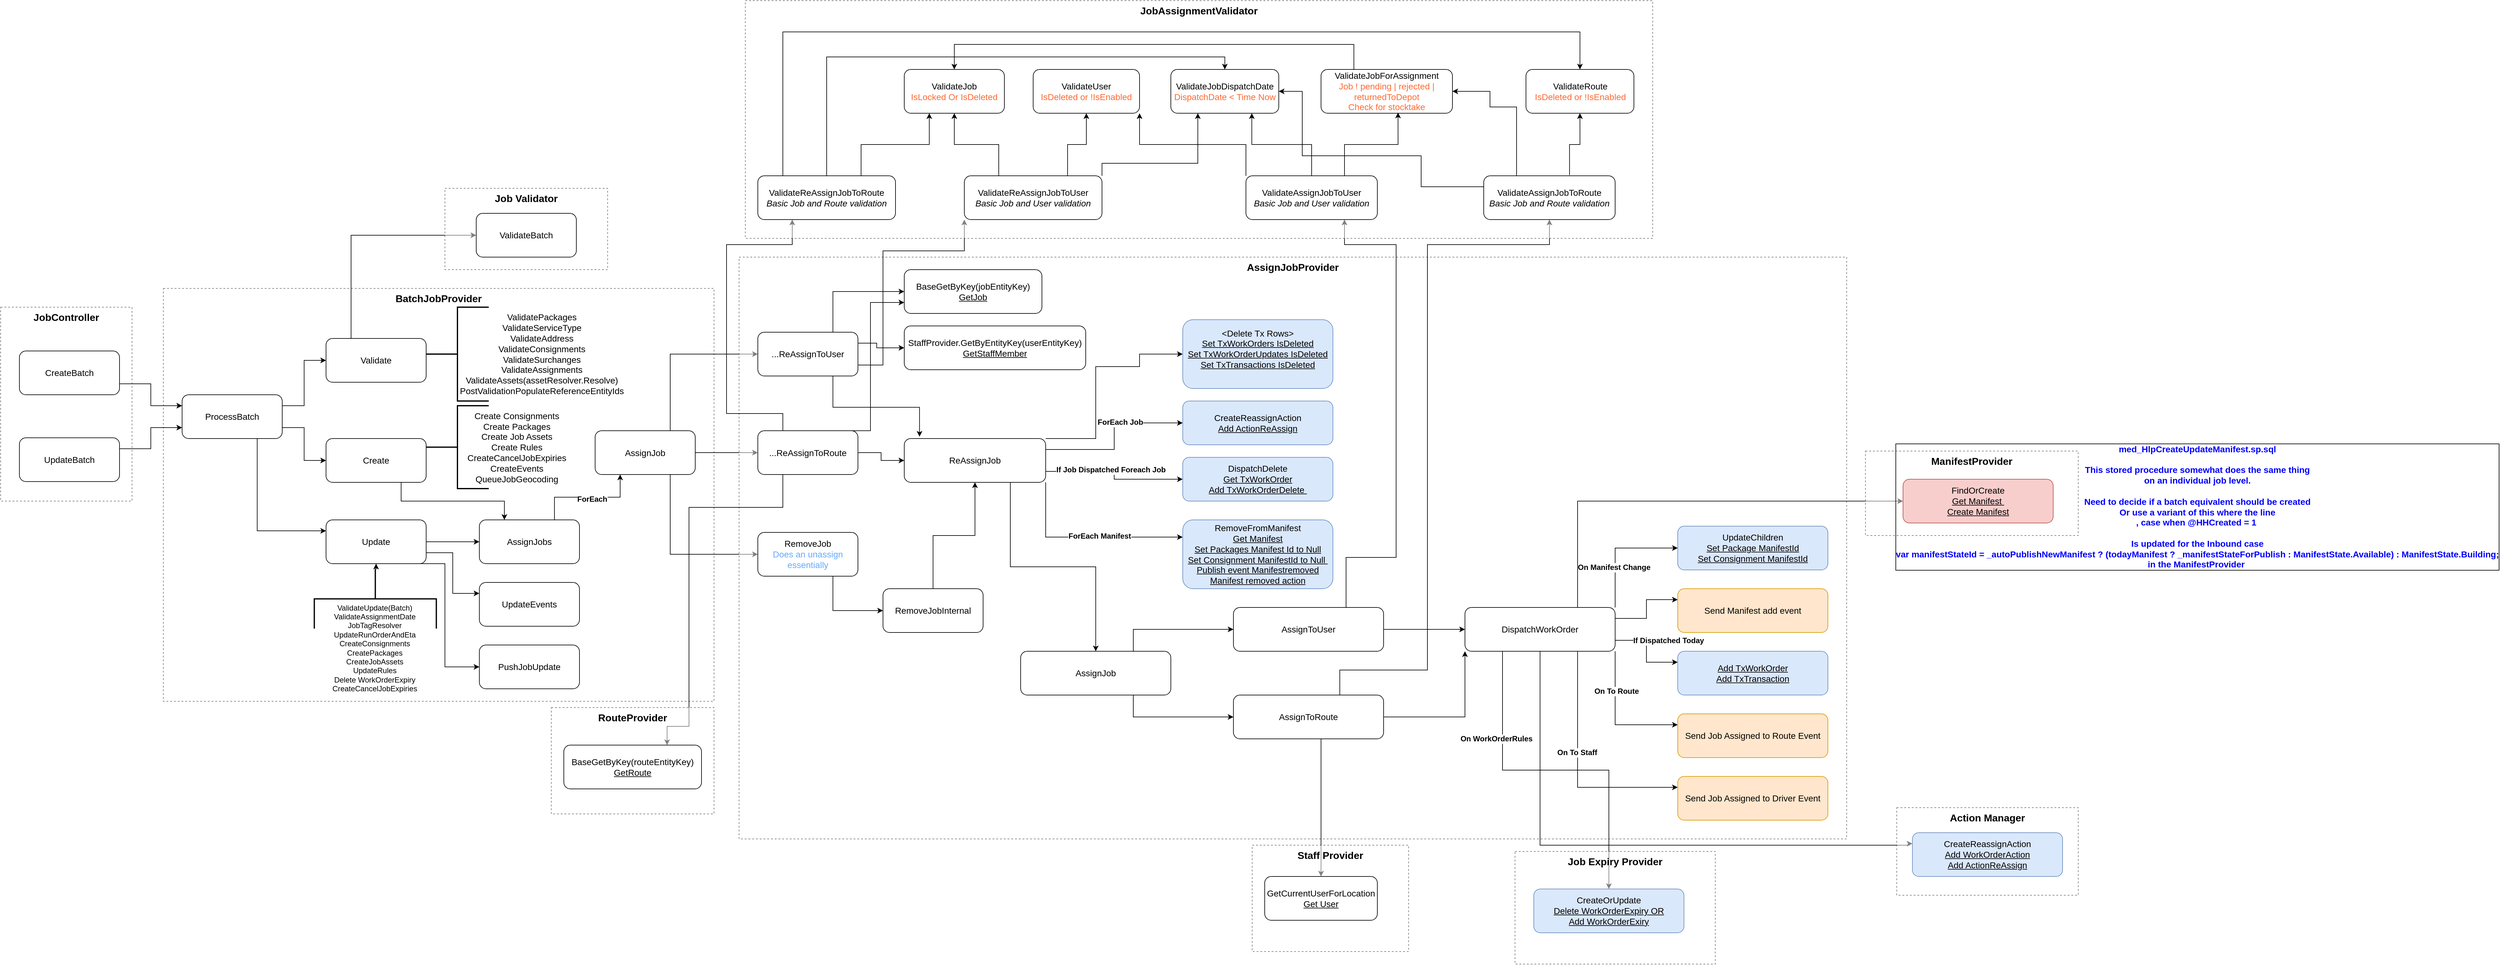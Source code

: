 <mxfile version="24.4.9" type="github">
  <diagram name="Page-1" id="SyXa-uzE85n85rMRMzLK">
    <mxGraphModel dx="2449" dy="1454" grid="1" gridSize="10" guides="1" tooltips="1" connect="1" arrows="1" fold="1" page="0" pageScale="1" pageWidth="827" pageHeight="1169" math="0" shadow="0">
      <root>
        <mxCell id="0" />
        <mxCell id="1" parent="0" />
        <mxCell id="1Izx30Ujem4wy27GTAxK-1" value="&lt;b&gt;&lt;font style=&quot;font-size: 16px;&quot;&gt;BatchJobProvider&lt;/font&gt;&lt;/b&gt;" style="rounded=0;whiteSpace=wrap;html=1;dashed=1;labelPadding=50;imageVerticalAlign=middle;verticalAlign=top;fillColor=default;gradientColor=none;opacity=50;" parent="1" vertex="1">
          <mxGeometry x="250" y="160" width="880" height="660" as="geometry" />
        </mxCell>
        <mxCell id="1Izx30Ujem4wy27GTAxK-11" style="edgeStyle=orthogonalEdgeStyle;rounded=0;orthogonalLoop=1;jettySize=auto;html=1;exitX=1;exitY=0.25;exitDx=0;exitDy=0;entryX=0;entryY=0.5;entryDx=0;entryDy=0;" parent="1" source="1Izx30Ujem4wy27GTAxK-3" target="1Izx30Ujem4wy27GTAxK-10" edge="1">
          <mxGeometry relative="1" as="geometry" />
        </mxCell>
        <mxCell id="1Izx30Ujem4wy27GTAxK-14" style="edgeStyle=orthogonalEdgeStyle;rounded=0;orthogonalLoop=1;jettySize=auto;html=1;exitX=1;exitY=0.75;exitDx=0;exitDy=0;entryX=0;entryY=0.5;entryDx=0;entryDy=0;" parent="1" source="1Izx30Ujem4wy27GTAxK-3" target="1Izx30Ujem4wy27GTAxK-12" edge="1">
          <mxGeometry relative="1" as="geometry" />
        </mxCell>
        <mxCell id="1Izx30Ujem4wy27GTAxK-15" style="edgeStyle=orthogonalEdgeStyle;rounded=0;orthogonalLoop=1;jettySize=auto;html=1;exitX=0.75;exitY=1;exitDx=0;exitDy=0;entryX=0;entryY=0.25;entryDx=0;entryDy=0;" parent="1" source="1Izx30Ujem4wy27GTAxK-3" target="1Izx30Ujem4wy27GTAxK-13" edge="1">
          <mxGeometry relative="1" as="geometry" />
        </mxCell>
        <mxCell id="1Izx30Ujem4wy27GTAxK-3" value="&lt;font style=&quot;font-size: 14px;&quot;&gt;ProcessBatch&lt;/font&gt;" style="rounded=1;whiteSpace=wrap;html=1;" parent="1" vertex="1">
          <mxGeometry x="280" y="330" width="160" height="70" as="geometry" />
        </mxCell>
        <mxCell id="1Izx30Ujem4wy27GTAxK-4" value="&lt;b&gt;&lt;font style=&quot;font-size: 16px;&quot;&gt;JobController&lt;/font&gt;&lt;/b&gt;" style="rounded=0;whiteSpace=wrap;html=1;dashed=1;verticalAlign=top;opacity=50;" parent="1" vertex="1">
          <mxGeometry x="-10" y="190" width="210" height="310" as="geometry" />
        </mxCell>
        <mxCell id="1Izx30Ujem4wy27GTAxK-9" style="edgeStyle=orthogonalEdgeStyle;rounded=0;orthogonalLoop=1;jettySize=auto;html=1;exitX=1;exitY=0.75;exitDx=0;exitDy=0;entryX=0;entryY=0.25;entryDx=0;entryDy=0;" parent="1" source="1Izx30Ujem4wy27GTAxK-5" target="1Izx30Ujem4wy27GTAxK-3" edge="1">
          <mxGeometry relative="1" as="geometry" />
        </mxCell>
        <mxCell id="1Izx30Ujem4wy27GTAxK-5" value="&lt;font style=&quot;font-size: 14px;&quot;&gt;CreateBatch&lt;/font&gt;" style="rounded=1;whiteSpace=wrap;html=1;" parent="1" vertex="1">
          <mxGeometry x="20" y="260" width="160" height="70" as="geometry" />
        </mxCell>
        <mxCell id="1Izx30Ujem4wy27GTAxK-8" style="edgeStyle=orthogonalEdgeStyle;rounded=0;orthogonalLoop=1;jettySize=auto;html=1;exitX=1;exitY=0.25;exitDx=0;exitDy=0;entryX=0;entryY=0.75;entryDx=0;entryDy=0;" parent="1" source="1Izx30Ujem4wy27GTAxK-6" target="1Izx30Ujem4wy27GTAxK-3" edge="1">
          <mxGeometry relative="1" as="geometry" />
        </mxCell>
        <mxCell id="1Izx30Ujem4wy27GTAxK-6" value="&lt;font style=&quot;font-size: 14px;&quot;&gt;UpdateBatch&lt;/font&gt;" style="rounded=1;whiteSpace=wrap;html=1;" parent="1" vertex="1">
          <mxGeometry x="20" y="398.75" width="160" height="70" as="geometry" />
        </mxCell>
        <mxCell id="257s2s46ZG8xQdeJs0_g-34" style="edgeStyle=orthogonalEdgeStyle;rounded=0;orthogonalLoop=1;jettySize=auto;html=1;exitX=0.25;exitY=0;exitDx=0;exitDy=0;entryX=0;entryY=0.5;entryDx=0;entryDy=0;" parent="1" source="1Izx30Ujem4wy27GTAxK-10" target="257s2s46ZG8xQdeJs0_g-33" edge="1">
          <mxGeometry relative="1" as="geometry" />
        </mxCell>
        <mxCell id="1Izx30Ujem4wy27GTAxK-10" value="&lt;font style=&quot;font-size: 14px;&quot;&gt;Validate&lt;/font&gt;" style="rounded=1;whiteSpace=wrap;html=1;" parent="1" vertex="1">
          <mxGeometry x="510" y="240" width="160" height="70" as="geometry" />
        </mxCell>
        <mxCell id="1Izx30Ujem4wy27GTAxK-19" style="edgeStyle=orthogonalEdgeStyle;rounded=0;orthogonalLoop=1;jettySize=auto;html=1;exitX=0.75;exitY=1;exitDx=0;exitDy=0;entryX=0.25;entryY=0;entryDx=0;entryDy=0;" parent="1" source="1Izx30Ujem4wy27GTAxK-12" target="1Izx30Ujem4wy27GTAxK-18" edge="1">
          <mxGeometry relative="1" as="geometry" />
        </mxCell>
        <mxCell id="1Izx30Ujem4wy27GTAxK-12" value="&lt;font style=&quot;font-size: 14px;&quot;&gt;Create&lt;/font&gt;" style="rounded=1;whiteSpace=wrap;html=1;" parent="1" vertex="1">
          <mxGeometry x="510" y="400" width="160" height="70" as="geometry" />
        </mxCell>
        <mxCell id="257s2s46ZG8xQdeJs0_g-39" style="edgeStyle=orthogonalEdgeStyle;rounded=0;orthogonalLoop=1;jettySize=auto;html=1;exitX=1;exitY=0.5;exitDx=0;exitDy=0;entryX=0;entryY=0.5;entryDx=0;entryDy=0;" parent="1" source="1Izx30Ujem4wy27GTAxK-13" target="1Izx30Ujem4wy27GTAxK-18" edge="1">
          <mxGeometry relative="1" as="geometry" />
        </mxCell>
        <mxCell id="257s2s46ZG8xQdeJs0_g-42" style="edgeStyle=orthogonalEdgeStyle;rounded=0;orthogonalLoop=1;jettySize=auto;html=1;exitX=1;exitY=0.75;exitDx=0;exitDy=0;entryX=0;entryY=0.25;entryDx=0;entryDy=0;" parent="1" source="1Izx30Ujem4wy27GTAxK-13" target="257s2s46ZG8xQdeJs0_g-40" edge="1">
          <mxGeometry relative="1" as="geometry" />
        </mxCell>
        <mxCell id="257s2s46ZG8xQdeJs0_g-43" style="edgeStyle=orthogonalEdgeStyle;rounded=0;orthogonalLoop=1;jettySize=auto;html=1;exitX=0.75;exitY=1;exitDx=0;exitDy=0;entryX=0;entryY=0.5;entryDx=0;entryDy=0;" parent="1" source="1Izx30Ujem4wy27GTAxK-13" target="257s2s46ZG8xQdeJs0_g-41" edge="1">
          <mxGeometry relative="1" as="geometry">
            <Array as="points">
              <mxPoint x="700" y="600" />
              <mxPoint x="700" y="765" />
            </Array>
          </mxGeometry>
        </mxCell>
        <mxCell id="1Izx30Ujem4wy27GTAxK-13" value="&lt;font style=&quot;font-size: 14px;&quot;&gt;Update&lt;/font&gt;" style="rounded=1;whiteSpace=wrap;html=1;" parent="1" vertex="1">
          <mxGeometry x="510" y="530" width="160" height="70" as="geometry" />
        </mxCell>
        <mxCell id="1Izx30Ujem4wy27GTAxK-16" value="" style="strokeWidth=2;html=1;shape=mxgraph.flowchart.annotation_2;align=left;labelPosition=right;pointerEvents=1;" parent="1" vertex="1">
          <mxGeometry x="670" y="347.5" width="100" height="132.5" as="geometry" />
        </mxCell>
        <mxCell id="1Izx30Ujem4wy27GTAxK-17" value="&lt;font style=&quot;font-size: 14px;&quot;&gt;Create Consignments&lt;/font&gt;&lt;div style=&quot;font-size: 14px;&quot;&gt;&lt;font style=&quot;font-size: 14px;&quot;&gt;Create Packages&lt;/font&gt;&lt;/div&gt;&lt;div style=&quot;font-size: 14px;&quot;&gt;&lt;font style=&quot;font-size: 14px;&quot;&gt;Create Job Assets&lt;/font&gt;&lt;/div&gt;&lt;div style=&quot;font-size: 14px;&quot;&gt;&lt;font style=&quot;font-size: 14px;&quot;&gt;Create Rules&lt;/font&gt;&lt;/div&gt;&lt;div style=&quot;font-size: 14px;&quot;&gt;&lt;font style=&quot;font-size: 14px;&quot;&gt;CreateCancelJobExpiries&lt;/font&gt;&lt;/div&gt;&lt;div style=&quot;font-size: 14px;&quot;&gt;&lt;font style=&quot;font-size: 14px;&quot;&gt;CreateEvents&lt;/font&gt;&lt;/div&gt;&lt;div style=&quot;font-size: 14px;&quot;&gt;&lt;font style=&quot;font-size: 14px;&quot;&gt;QueueJobGeocoding&lt;/font&gt;&lt;/div&gt;" style="text;html=1;align=center;verticalAlign=middle;whiteSpace=wrap;rounded=0;" parent="1" vertex="1">
          <mxGeometry x="730" y="358.75" width="170" height="110" as="geometry" />
        </mxCell>
        <mxCell id="1Izx30Ujem4wy27GTAxK-21" style="edgeStyle=orthogonalEdgeStyle;rounded=0;orthogonalLoop=1;jettySize=auto;html=1;exitX=0.75;exitY=0;exitDx=0;exitDy=0;entryX=0.25;entryY=1;entryDx=0;entryDy=0;" parent="1" source="1Izx30Ujem4wy27GTAxK-18" target="1Izx30Ujem4wy27GTAxK-20" edge="1">
          <mxGeometry relative="1" as="geometry" />
        </mxCell>
        <mxCell id="1Izx30Ujem4wy27GTAxK-22" value="&lt;b&gt;&lt;font style=&quot;font-size: 12px;&quot;&gt;ForEach&lt;/font&gt;&lt;/b&gt;" style="edgeLabel;html=1;align=center;verticalAlign=middle;resizable=0;points=[];" parent="1Izx30Ujem4wy27GTAxK-21" vertex="1" connectable="0">
          <mxGeometry x="0.08" y="-3" relative="1" as="geometry">
            <mxPoint as="offset" />
          </mxGeometry>
        </mxCell>
        <mxCell id="1Izx30Ujem4wy27GTAxK-18" value="&lt;font style=&quot;font-size: 14px;&quot;&gt;AssignJobs&lt;/font&gt;" style="rounded=1;whiteSpace=wrap;html=1;" parent="1" vertex="1">
          <mxGeometry x="755" y="530" width="160" height="70" as="geometry" />
        </mxCell>
        <mxCell id="1Izx30Ujem4wy27GTAxK-28" style="edgeStyle=orthogonalEdgeStyle;rounded=0;orthogonalLoop=1;jettySize=auto;html=1;exitX=1;exitY=0.5;exitDx=0;exitDy=0;entryX=0;entryY=0.5;entryDx=0;entryDy=0;" parent="1" source="1Izx30Ujem4wy27GTAxK-20" target="1Izx30Ujem4wy27GTAxK-25" edge="1">
          <mxGeometry relative="1" as="geometry" />
        </mxCell>
        <mxCell id="1Izx30Ujem4wy27GTAxK-27" style="edgeStyle=orthogonalEdgeStyle;rounded=0;orthogonalLoop=1;jettySize=auto;html=1;exitX=0.75;exitY=0;exitDx=0;exitDy=0;entryX=0;entryY=0.5;entryDx=0;entryDy=0;" parent="1" source="1Izx30Ujem4wy27GTAxK-20" target="1Izx30Ujem4wy27GTAxK-26" edge="1">
          <mxGeometry relative="1" as="geometry" />
        </mxCell>
        <mxCell id="1Izx30Ujem4wy27GTAxK-29" style="edgeStyle=orthogonalEdgeStyle;rounded=0;orthogonalLoop=1;jettySize=auto;html=1;exitX=0.75;exitY=1;exitDx=0;exitDy=0;entryX=0;entryY=0.5;entryDx=0;entryDy=0;" parent="1" source="1Izx30Ujem4wy27GTAxK-20" target="1Izx30Ujem4wy27GTAxK-24" edge="1">
          <mxGeometry relative="1" as="geometry" />
        </mxCell>
        <mxCell id="1Izx30Ujem4wy27GTAxK-20" value="&lt;font style=&quot;font-size: 14px;&quot;&gt;AssignJob&lt;/font&gt;" style="rounded=1;whiteSpace=wrap;html=1;" parent="1" vertex="1">
          <mxGeometry x="940" y="387.5" width="160" height="70" as="geometry" />
        </mxCell>
        <mxCell id="1Izx30Ujem4wy27GTAxK-23" value="&lt;b&gt;&lt;font style=&quot;font-size: 16px;&quot;&gt;AssignJobProvider&lt;/font&gt;&lt;/b&gt;" style="rounded=0;whiteSpace=wrap;html=1;dashed=1;labelPadding=50;imageVerticalAlign=middle;verticalAlign=top;fillColor=default;opacity=50;" parent="1" vertex="1">
          <mxGeometry x="1170" y="110" width="1770" height="930" as="geometry" />
        </mxCell>
        <mxCell id="257s2s46ZG8xQdeJs0_g-28" style="edgeStyle=orthogonalEdgeStyle;rounded=0;orthogonalLoop=1;jettySize=auto;html=1;exitX=0.75;exitY=1;exitDx=0;exitDy=0;entryX=0;entryY=0.5;entryDx=0;entryDy=0;" parent="1" source="1Izx30Ujem4wy27GTAxK-24" target="257s2s46ZG8xQdeJs0_g-27" edge="1">
          <mxGeometry relative="1" as="geometry" />
        </mxCell>
        <mxCell id="1Izx30Ujem4wy27GTAxK-24" value="&lt;font style=&quot;font-size: 14px;&quot;&gt;RemoveJob&lt;/font&gt;&lt;div&gt;&lt;font color=&quot;#66a8ff&quot; style=&quot;font-size: 14px;&quot;&gt;Does an unassign essentially&lt;/font&gt;&lt;/div&gt;" style="rounded=1;whiteSpace=wrap;html=1;" parent="1" vertex="1">
          <mxGeometry x="1200" y="550" width="160" height="70" as="geometry" />
        </mxCell>
        <mxCell id="257s2s46ZG8xQdeJs0_g-16" style="edgeStyle=orthogonalEdgeStyle;rounded=0;orthogonalLoop=1;jettySize=auto;html=1;exitX=0.75;exitY=0;exitDx=0;exitDy=0;entryX=0;entryY=0.75;entryDx=0;entryDy=0;" parent="1" source="1Izx30Ujem4wy27GTAxK-25" target="1Izx30Ujem4wy27GTAxK-30" edge="1">
          <mxGeometry relative="1" as="geometry">
            <Array as="points">
              <mxPoint x="1380" y="388" />
              <mxPoint x="1380" y="183" />
            </Array>
          </mxGeometry>
        </mxCell>
        <mxCell id="257s2s46ZG8xQdeJs0_g-20" style="edgeStyle=orthogonalEdgeStyle;rounded=0;orthogonalLoop=1;jettySize=auto;html=1;exitX=0.25;exitY=1;exitDx=0;exitDy=0;entryX=0.75;entryY=0;entryDx=0;entryDy=0;" parent="1" source="1Izx30Ujem4wy27GTAxK-25" target="257s2s46ZG8xQdeJs0_g-19" edge="1">
          <mxGeometry relative="1" as="geometry">
            <Array as="points">
              <mxPoint x="1240" y="510" />
              <mxPoint x="1090" y="510" />
              <mxPoint x="1090" y="860" />
              <mxPoint x="1055" y="860" />
            </Array>
          </mxGeometry>
        </mxCell>
        <mxCell id="257s2s46ZG8xQdeJs0_g-26" style="edgeStyle=orthogonalEdgeStyle;rounded=0;orthogonalLoop=1;jettySize=auto;html=1;exitX=1;exitY=0.5;exitDx=0;exitDy=0;entryX=0;entryY=0.5;entryDx=0;entryDy=0;" parent="1" source="1Izx30Ujem4wy27GTAxK-25" target="1Izx30Ujem4wy27GTAxK-36" edge="1">
          <mxGeometry relative="1" as="geometry" />
        </mxCell>
        <mxCell id="257s2s46ZG8xQdeJs0_g-45" style="edgeStyle=orthogonalEdgeStyle;rounded=0;orthogonalLoop=1;jettySize=auto;html=1;exitX=0.25;exitY=0;exitDx=0;exitDy=0;entryX=0.25;entryY=1;entryDx=0;entryDy=0;" parent="1" source="1Izx30Ujem4wy27GTAxK-25" target="257s2s46ZG8xQdeJs0_g-21" edge="1">
          <mxGeometry relative="1" as="geometry">
            <Array as="points">
              <mxPoint x="1240" y="360" />
              <mxPoint x="1150" y="360" />
              <mxPoint x="1150" y="90" />
              <mxPoint x="1255" y="90" />
            </Array>
          </mxGeometry>
        </mxCell>
        <mxCell id="1Izx30Ujem4wy27GTAxK-25" value="&lt;font style=&quot;font-size: 14px;&quot;&gt;...ReAssignToRoute&lt;/font&gt;" style="rounded=1;whiteSpace=wrap;html=1;" parent="1" vertex="1">
          <mxGeometry x="1200" y="387.5" width="160" height="70" as="geometry" />
        </mxCell>
        <mxCell id="1Izx30Ujem4wy27GTAxK-37" style="edgeStyle=orthogonalEdgeStyle;rounded=0;orthogonalLoop=1;jettySize=auto;html=1;exitX=0.75;exitY=0;exitDx=0;exitDy=0;entryX=0;entryY=0.5;entryDx=0;entryDy=0;" parent="1" source="1Izx30Ujem4wy27GTAxK-26" target="1Izx30Ujem4wy27GTAxK-30" edge="1">
          <mxGeometry relative="1" as="geometry" />
        </mxCell>
        <mxCell id="1Izx30Ujem4wy27GTAxK-39" style="edgeStyle=orthogonalEdgeStyle;rounded=0;orthogonalLoop=1;jettySize=auto;html=1;exitX=1;exitY=0.75;exitDx=0;exitDy=0;entryX=0;entryY=1;entryDx=0;entryDy=0;" parent="1" source="1Izx30Ujem4wy27GTAxK-26" target="1Izx30Ujem4wy27GTAxK-62" edge="1">
          <mxGeometry relative="1" as="geometry">
            <mxPoint x="1540" y="327.5" as="targetPoint" />
            <Array as="points">
              <mxPoint x="1400" y="283" />
              <mxPoint x="1400" y="100" />
              <mxPoint x="1530" y="100" />
            </Array>
          </mxGeometry>
        </mxCell>
        <mxCell id="257s2s46ZG8xQdeJs0_g-17" style="edgeStyle=orthogonalEdgeStyle;rounded=0;orthogonalLoop=1;jettySize=auto;html=1;exitX=1;exitY=0.25;exitDx=0;exitDy=0;entryX=0;entryY=0.5;entryDx=0;entryDy=0;" parent="1" source="1Izx30Ujem4wy27GTAxK-26" target="1Izx30Ujem4wy27GTAxK-33" edge="1">
          <mxGeometry relative="1" as="geometry">
            <Array as="points">
              <mxPoint x="1390" y="248" />
              <mxPoint x="1390" y="255" />
            </Array>
          </mxGeometry>
        </mxCell>
        <mxCell id="1Izx30Ujem4wy27GTAxK-26" value="&lt;font style=&quot;font-size: 14px;&quot;&gt;...ReAssignToUser&lt;/font&gt;" style="rounded=1;whiteSpace=wrap;html=1;" parent="1" vertex="1">
          <mxGeometry x="1200" y="230" width="160" height="70" as="geometry" />
        </mxCell>
        <mxCell id="1Izx30Ujem4wy27GTAxK-30" value="&lt;span style=&quot;font-size: 14px;&quot;&gt;BaseGetByKey(jobEntityKey)&lt;/span&gt;&lt;br&gt;&lt;span style=&quot;font-size: 14px;&quot;&gt;&lt;u&gt;GetJob&lt;/u&gt;&lt;/span&gt;" style="rounded=1;whiteSpace=wrap;html=1;" parent="1" vertex="1">
          <mxGeometry x="1434" y="130" width="220" height="70" as="geometry" />
        </mxCell>
        <mxCell id="1Izx30Ujem4wy27GTAxK-33" value="&lt;div&gt;&lt;span style=&quot;font-size: 14px;&quot;&gt;StaffProvider.GetByEntityKey(userEntityKey)&lt;/span&gt;&lt;br&gt;&lt;/div&gt;&lt;span style=&quot;font-size: 14px;&quot;&gt;&lt;u&gt;GetStaffMember&lt;/u&gt;&lt;/span&gt;" style="rounded=1;whiteSpace=wrap;html=1;" parent="1" vertex="1">
          <mxGeometry x="1434" y="220" width="290" height="70" as="geometry" />
        </mxCell>
        <mxCell id="1Izx30Ujem4wy27GTAxK-44" style="edgeStyle=orthogonalEdgeStyle;rounded=0;orthogonalLoop=1;jettySize=auto;html=1;exitX=1;exitY=0;exitDx=0;exitDy=0;entryX=0;entryY=0.5;entryDx=0;entryDy=0;" parent="1" source="1Izx30Ujem4wy27GTAxK-36" target="1Izx30Ujem4wy27GTAxK-41" edge="1">
          <mxGeometry relative="1" as="geometry">
            <Array as="points">
              <mxPoint x="1740" y="400" />
              <mxPoint x="1740" y="285" />
              <mxPoint x="1810" y="285" />
              <mxPoint x="1810" y="265" />
            </Array>
          </mxGeometry>
        </mxCell>
        <mxCell id="1Izx30Ujem4wy27GTAxK-45" style="edgeStyle=orthogonalEdgeStyle;rounded=0;orthogonalLoop=1;jettySize=auto;html=1;exitX=1;exitY=0.25;exitDx=0;exitDy=0;entryX=0;entryY=0.5;entryDx=0;entryDy=0;" parent="1" source="1Izx30Ujem4wy27GTAxK-36" target="1Izx30Ujem4wy27GTAxK-42" edge="1">
          <mxGeometry relative="1" as="geometry" />
        </mxCell>
        <mxCell id="1Izx30Ujem4wy27GTAxK-53" value="&lt;b&gt;&lt;font style=&quot;font-size: 12px;&quot;&gt;ForEach Job&lt;/font&gt;&lt;/b&gt;" style="edgeLabel;html=1;align=center;verticalAlign=middle;resizable=0;points=[];" parent="1Izx30Ujem4wy27GTAxK-45" vertex="1" connectable="0">
          <mxGeometry x="0.232" y="1" relative="1" as="geometry">
            <mxPoint as="offset" />
          </mxGeometry>
        </mxCell>
        <mxCell id="1Izx30Ujem4wy27GTAxK-46" style="edgeStyle=orthogonalEdgeStyle;rounded=0;orthogonalLoop=1;jettySize=auto;html=1;exitX=1;exitY=0.75;exitDx=0;exitDy=0;entryX=0;entryY=0.5;entryDx=0;entryDy=0;" parent="1" source="1Izx30Ujem4wy27GTAxK-36" target="1Izx30Ujem4wy27GTAxK-43" edge="1">
          <mxGeometry relative="1" as="geometry" />
        </mxCell>
        <mxCell id="1Izx30Ujem4wy27GTAxK-47" value="&lt;b&gt;&lt;font style=&quot;font-size: 12px;&quot;&gt;If Job Dispatched Foreach Job&lt;/font&gt;&lt;/b&gt;" style="edgeLabel;html=1;align=center;verticalAlign=middle;resizable=0;points=[];" parent="1Izx30Ujem4wy27GTAxK-46" vertex="1" connectable="0">
          <mxGeometry x="-0.266" y="3" relative="1" as="geometry">
            <mxPoint x="19" as="offset" />
          </mxGeometry>
        </mxCell>
        <mxCell id="1Izx30Ujem4wy27GTAxK-50" style="edgeStyle=orthogonalEdgeStyle;rounded=0;orthogonalLoop=1;jettySize=auto;html=1;exitX=1;exitY=1;exitDx=0;exitDy=0;entryX=0;entryY=0.25;entryDx=0;entryDy=0;" parent="1" source="1Izx30Ujem4wy27GTAxK-36" target="1Izx30Ujem4wy27GTAxK-49" edge="1">
          <mxGeometry relative="1" as="geometry" />
        </mxCell>
        <mxCell id="1Izx30Ujem4wy27GTAxK-51" value="&lt;font style=&quot;font-size: 12px;&quot;&gt;&lt;b&gt;ForEach Manifest&lt;/b&gt;&lt;/font&gt;" style="edgeLabel;html=1;align=center;verticalAlign=middle;resizable=0;points=[];" parent="1Izx30Ujem4wy27GTAxK-50" vertex="1" connectable="0">
          <mxGeometry x="0.127" y="2" relative="1" as="geometry">
            <mxPoint x="1" as="offset" />
          </mxGeometry>
        </mxCell>
        <mxCell id="1Izx30Ujem4wy27GTAxK-55" style="edgeStyle=orthogonalEdgeStyle;rounded=0;orthogonalLoop=1;jettySize=auto;html=1;exitX=0.75;exitY=1;exitDx=0;exitDy=0;entryX=0.5;entryY=0;entryDx=0;entryDy=0;" parent="1" source="1Izx30Ujem4wy27GTAxK-36" target="1Izx30Ujem4wy27GTAxK-54" edge="1">
          <mxGeometry relative="1" as="geometry" />
        </mxCell>
        <mxCell id="1Izx30Ujem4wy27GTAxK-36" value="&lt;span style=&quot;font-size: 14px;&quot;&gt;ReAssignJob&lt;/span&gt;" style="rounded=1;whiteSpace=wrap;html=1;" parent="1" vertex="1">
          <mxGeometry x="1434" y="400" width="226" height="70" as="geometry" />
        </mxCell>
        <mxCell id="1Izx30Ujem4wy27GTAxK-41" value="&lt;font style=&quot;font-size: 14px;&quot;&gt;&amp;lt;Delete Tx Rows&amp;gt;&lt;/font&gt;&lt;div&gt;&lt;font style=&quot;font-size: 14px;&quot;&gt;&lt;u&gt;Set TxWorkOrders IsDeleted&lt;/u&gt;&lt;/font&gt;&lt;/div&gt;&lt;div&gt;&lt;font style=&quot;font-size: 14px;&quot;&gt;&lt;u&gt;Set TxWorkOrderUpdates&lt;/u&gt;&lt;/font&gt;&lt;u style=&quot;background-color: initial; font-size: 14px;&quot;&gt;&amp;nbsp;IsDeleted&lt;/u&gt;&lt;/div&gt;&lt;div&gt;&lt;font style=&quot;font-size: 14px;&quot;&gt;&lt;u&gt;Set TxTransactions&lt;/u&gt;&lt;/font&gt;&lt;u style=&quot;background-color: initial; font-size: 14px;&quot;&gt;&amp;nbsp;IsDeleted&lt;/u&gt;&lt;u style=&quot;background-color: initial; font-size: 14px;&quot;&gt;&lt;br&gt;&lt;/u&gt;&lt;/div&gt;&lt;div&gt;&lt;u style=&quot;background-color: initial; font-size: 14px;&quot;&gt;&lt;br&gt;&lt;/u&gt;&lt;/div&gt;" style="rounded=1;whiteSpace=wrap;html=1;fillColor=#dae8fc;strokeColor=#6c8ebf;" parent="1" vertex="1">
          <mxGeometry x="1879" y="210" width="240" height="110" as="geometry" />
        </mxCell>
        <mxCell id="1Izx30Ujem4wy27GTAxK-42" value="&lt;font style=&quot;font-size: 14px;&quot;&gt;CreateReassignAction&lt;/font&gt;&lt;div&gt;&lt;font style=&quot;font-size: 14px;&quot;&gt;&lt;u&gt;Add ActionReAssign&lt;/u&gt;&lt;/font&gt;&lt;/div&gt;" style="rounded=1;whiteSpace=wrap;html=1;fillColor=#dae8fc;strokeColor=#6c8ebf;" parent="1" vertex="1">
          <mxGeometry x="1879" y="340" width="240" height="70" as="geometry" />
        </mxCell>
        <mxCell id="1Izx30Ujem4wy27GTAxK-43" value="&lt;font style=&quot;font-size: 14px;&quot;&gt;DispatchDelete&lt;/font&gt;&lt;div&gt;&lt;font style=&quot;font-size: 14px;&quot;&gt;&lt;u&gt;Get&amp;nbsp;&lt;/u&gt;&lt;/font&gt;&lt;span style=&quot;background-color: initial; font-size: 14px;&quot;&gt;&lt;u&gt;TxWorkOrder&lt;br&gt;Add TxWorkOrderDelete&amp;nbsp;&lt;/u&gt;&lt;/span&gt;&lt;/div&gt;" style="rounded=1;whiteSpace=wrap;html=1;fillColor=#dae8fc;strokeColor=#6c8ebf;" parent="1" vertex="1">
          <mxGeometry x="1879" y="430" width="240" height="70" as="geometry" />
        </mxCell>
        <mxCell id="1Izx30Ujem4wy27GTAxK-49" value="&lt;font style=&quot;font-size: 14px;&quot;&gt;RemoveFromManifest&lt;/font&gt;&lt;div&gt;&lt;font style=&quot;font-size: 14px;&quot;&gt;&lt;u&gt;Get&amp;nbsp;&lt;/u&gt;&lt;/font&gt;&lt;span style=&quot;background-color: initial; font-size: 14px;&quot;&gt;&lt;u&gt;Manifest&lt;br&gt;Set Packages Manifest Id to Null&lt;/u&gt;&lt;/span&gt;&lt;/div&gt;&lt;div&gt;&lt;span style=&quot;background-color: initial; font-size: 14px;&quot;&gt;&lt;u&gt;Set Consignment ManifestId to Null&amp;nbsp;&lt;/u&gt;&lt;/span&gt;&lt;/div&gt;&lt;div&gt;&lt;span style=&quot;background-color: initial; font-size: 14px;&quot;&gt;&lt;u&gt;Publish event Manifestremoved&lt;/u&gt;&lt;/span&gt;&lt;/div&gt;&lt;div&gt;&lt;span style=&quot;background-color: initial; font-size: 14px;&quot;&gt;&lt;u&gt;Manifest removed action&lt;/u&gt;&lt;/span&gt;&lt;/div&gt;" style="rounded=1;whiteSpace=wrap;html=1;fillColor=#dae8fc;strokeColor=#6c8ebf;" parent="1" vertex="1">
          <mxGeometry x="1879" y="530" width="240" height="110" as="geometry" />
        </mxCell>
        <mxCell id="1Izx30Ujem4wy27GTAxK-59" style="edgeStyle=orthogonalEdgeStyle;rounded=0;orthogonalLoop=1;jettySize=auto;html=1;exitX=0.75;exitY=0;exitDx=0;exitDy=0;entryX=0;entryY=0.5;entryDx=0;entryDy=0;" parent="1" source="1Izx30Ujem4wy27GTAxK-54" target="1Izx30Ujem4wy27GTAxK-56" edge="1">
          <mxGeometry relative="1" as="geometry" />
        </mxCell>
        <mxCell id="257s2s46ZG8xQdeJs0_g-1" style="edgeStyle=orthogonalEdgeStyle;rounded=0;orthogonalLoop=1;jettySize=auto;html=1;exitX=0.75;exitY=1;exitDx=0;exitDy=0;entryX=0;entryY=0.5;entryDx=0;entryDy=0;" parent="1" source="1Izx30Ujem4wy27GTAxK-54" target="1Izx30Ujem4wy27GTAxK-57" edge="1">
          <mxGeometry relative="1" as="geometry" />
        </mxCell>
        <mxCell id="1Izx30Ujem4wy27GTAxK-54" value="&lt;span style=&quot;font-size: 14px;&quot;&gt;AssignJob&lt;/span&gt;" style="rounded=1;whiteSpace=wrap;html=1;" parent="1" vertex="1">
          <mxGeometry x="1620" y="740" width="240" height="70" as="geometry" />
        </mxCell>
        <mxCell id="1Izx30Ujem4wy27GTAxK-74" style="edgeStyle=orthogonalEdgeStyle;rounded=0;orthogonalLoop=1;jettySize=auto;html=1;exitX=0.75;exitY=0;exitDx=0;exitDy=0;entryX=0.75;entryY=1;entryDx=0;entryDy=0;" parent="1" source="1Izx30Ujem4wy27GTAxK-56" target="1Izx30Ujem4wy27GTAxK-63" edge="1">
          <mxGeometry relative="1" as="geometry">
            <Array as="points">
              <mxPoint x="2140" y="590" />
              <mxPoint x="2220" y="590" />
              <mxPoint x="2220" y="90" />
              <mxPoint x="2138" y="90" />
            </Array>
          </mxGeometry>
        </mxCell>
        <mxCell id="1Izx30Ujem4wy27GTAxK-76" style="edgeStyle=orthogonalEdgeStyle;rounded=0;orthogonalLoop=1;jettySize=auto;html=1;exitX=1;exitY=0.5;exitDx=0;exitDy=0;entryX=0;entryY=0.5;entryDx=0;entryDy=0;" parent="1" source="1Izx30Ujem4wy27GTAxK-56" target="1Izx30Ujem4wy27GTAxK-75" edge="1">
          <mxGeometry relative="1" as="geometry" />
        </mxCell>
        <mxCell id="1Izx30Ujem4wy27GTAxK-56" value="&lt;span style=&quot;font-size: 14px;&quot;&gt;AssignToUser&lt;/span&gt;" style="rounded=1;whiteSpace=wrap;html=1;" parent="1" vertex="1">
          <mxGeometry x="1960" y="670" width="240" height="70" as="geometry" />
        </mxCell>
        <mxCell id="257s2s46ZG8xQdeJs0_g-4" style="edgeStyle=orthogonalEdgeStyle;rounded=0;orthogonalLoop=1;jettySize=auto;html=1;exitX=0.75;exitY=0;exitDx=0;exitDy=0;entryX=0.5;entryY=1;entryDx=0;entryDy=0;" parent="1" target="257s2s46ZG8xQdeJs0_g-2" edge="1">
          <mxGeometry relative="1" as="geometry">
            <mxPoint x="2130" y="810" as="sourcePoint" />
            <mxPoint x="2470" y="-70" as="targetPoint" />
            <Array as="points">
              <mxPoint x="2130" y="770" />
              <mxPoint x="2270" y="770" />
              <mxPoint x="2270" y="90" />
              <mxPoint x="2465" y="90" />
            </Array>
          </mxGeometry>
        </mxCell>
        <mxCell id="257s2s46ZG8xQdeJs0_g-12" style="edgeStyle=orthogonalEdgeStyle;rounded=0;orthogonalLoop=1;jettySize=auto;html=1;exitX=0.25;exitY=1;exitDx=0;exitDy=0;entryX=0.5;entryY=0;entryDx=0;entryDy=0;" parent="1" source="1Izx30Ujem4wy27GTAxK-57" target="257s2s46ZG8xQdeJs0_g-11" edge="1">
          <mxGeometry relative="1" as="geometry">
            <Array as="points">
              <mxPoint x="2100" y="880" />
            </Array>
          </mxGeometry>
        </mxCell>
        <mxCell id="257s2s46ZG8xQdeJs0_g-13" style="edgeStyle=orthogonalEdgeStyle;rounded=0;orthogonalLoop=1;jettySize=auto;html=1;exitX=1;exitY=0.5;exitDx=0;exitDy=0;entryX=0;entryY=1;entryDx=0;entryDy=0;" parent="1" source="1Izx30Ujem4wy27GTAxK-57" target="1Izx30Ujem4wy27GTAxK-75" edge="1">
          <mxGeometry relative="1" as="geometry" />
        </mxCell>
        <mxCell id="1Izx30Ujem4wy27GTAxK-57" value="&lt;span style=&quot;font-size: 14px;&quot;&gt;AssignToRoute&lt;/span&gt;" style="rounded=1;whiteSpace=wrap;html=1;" parent="1" vertex="1">
          <mxGeometry x="1960" y="810" width="240" height="70" as="geometry" />
        </mxCell>
        <mxCell id="1Izx30Ujem4wy27GTAxK-61" value="&lt;b&gt;&lt;font style=&quot;font-size: 16px;&quot;&gt;JobAssignmentValidator&lt;/font&gt;&lt;/b&gt;" style="rounded=0;whiteSpace=wrap;html=1;dashed=1;labelPadding=50;imageVerticalAlign=middle;verticalAlign=top;fillColor=default;opacity=50;" parent="1" vertex="1">
          <mxGeometry x="1180" y="-300" width="1450" height="380" as="geometry" />
        </mxCell>
        <mxCell id="1Izx30Ujem4wy27GTAxK-71" style="edgeStyle=orthogonalEdgeStyle;rounded=0;orthogonalLoop=1;jettySize=auto;html=1;exitX=1;exitY=0;exitDx=0;exitDy=0;entryX=0.25;entryY=1;entryDx=0;entryDy=0;" parent="1" source="1Izx30Ujem4wy27GTAxK-62" target="1Izx30Ujem4wy27GTAxK-66" edge="1">
          <mxGeometry relative="1" as="geometry">
            <Array as="points">
              <mxPoint x="1750" y="-40" />
              <mxPoint x="1903" y="-40" />
            </Array>
          </mxGeometry>
        </mxCell>
        <mxCell id="1Izx30Ujem4wy27GTAxK-72" style="edgeStyle=orthogonalEdgeStyle;rounded=0;orthogonalLoop=1;jettySize=auto;html=1;exitX=0.75;exitY=0;exitDx=0;exitDy=0;entryX=0.5;entryY=1;entryDx=0;entryDy=0;" parent="1" source="1Izx30Ujem4wy27GTAxK-62" target="1Izx30Ujem4wy27GTAxK-64" edge="1">
          <mxGeometry relative="1" as="geometry" />
        </mxCell>
        <mxCell id="1Izx30Ujem4wy27GTAxK-73" style="edgeStyle=orthogonalEdgeStyle;rounded=0;orthogonalLoop=1;jettySize=auto;html=1;exitX=0.25;exitY=0;exitDx=0;exitDy=0;entryX=0.5;entryY=1;entryDx=0;entryDy=0;" parent="1" source="1Izx30Ujem4wy27GTAxK-62" target="1Izx30Ujem4wy27GTAxK-65" edge="1">
          <mxGeometry relative="1" as="geometry" />
        </mxCell>
        <mxCell id="1Izx30Ujem4wy27GTAxK-62" value="&lt;span style=&quot;font-size: 14px;&quot;&gt;ValidateReAssignJobToUser&lt;/span&gt;&lt;br&gt;&lt;span style=&quot;font-size: 14px;&quot;&gt;&lt;i&gt;Basic Job and User validation&lt;/i&gt;&lt;/span&gt;" style="rounded=1;whiteSpace=wrap;html=1;" parent="1" vertex="1">
          <mxGeometry x="1530" y="-20" width="220" height="70" as="geometry" />
        </mxCell>
        <mxCell id="1Izx30Ujem4wy27GTAxK-69" style="edgeStyle=orthogonalEdgeStyle;rounded=0;orthogonalLoop=1;jettySize=auto;html=1;exitX=0.5;exitY=0;exitDx=0;exitDy=0;entryX=0.75;entryY=1;entryDx=0;entryDy=0;" parent="1" source="1Izx30Ujem4wy27GTAxK-63" target="1Izx30Ujem4wy27GTAxK-66" edge="1">
          <mxGeometry relative="1" as="geometry" />
        </mxCell>
        <mxCell id="1Izx30Ujem4wy27GTAxK-70" style="edgeStyle=orthogonalEdgeStyle;rounded=0;orthogonalLoop=1;jettySize=auto;html=1;exitX=0;exitY=0;exitDx=0;exitDy=0;entryX=1;entryY=1;entryDx=0;entryDy=0;" parent="1" source="1Izx30Ujem4wy27GTAxK-63" target="1Izx30Ujem4wy27GTAxK-64" edge="1">
          <mxGeometry relative="1" as="geometry">
            <Array as="points">
              <mxPoint x="1980" y="-70" />
              <mxPoint x="1810" y="-70" />
            </Array>
          </mxGeometry>
        </mxCell>
        <mxCell id="1Izx30Ujem4wy27GTAxK-63" value="&lt;span style=&quot;font-size: 14px;&quot;&gt;ValidateAssignJobToUser&lt;/span&gt;&lt;br&gt;&lt;span style=&quot;font-size: 14px;&quot;&gt;&lt;i&gt;Basic Job and User validation&lt;/i&gt;&lt;/span&gt;" style="rounded=1;whiteSpace=wrap;html=1;" parent="1" vertex="1">
          <mxGeometry x="1980" y="-20" width="210" height="70" as="geometry" />
        </mxCell>
        <mxCell id="1Izx30Ujem4wy27GTAxK-64" value="&lt;span style=&quot;font-size: 14px;&quot;&gt;ValidateUser&lt;/span&gt;&lt;div&gt;&lt;font color=&quot;#ff6933&quot;&gt;&lt;span style=&quot;font-size: 14px;&quot;&gt;IsDeleted or !IsEnabled&lt;/span&gt;&lt;/font&gt;&lt;/div&gt;" style="rounded=1;whiteSpace=wrap;html=1;" parent="1" vertex="1">
          <mxGeometry x="1640" y="-190" width="170" height="70" as="geometry" />
        </mxCell>
        <mxCell id="1Izx30Ujem4wy27GTAxK-65" value="&lt;span style=&quot;font-size: 14px;&quot;&gt;ValidateJob&lt;/span&gt;&lt;div&gt;&lt;span style=&quot;font-size: 14px;&quot;&gt;&lt;font color=&quot;#ff6933&quot;&gt;IsLocked Or IsDeleted&lt;/font&gt;&lt;/span&gt;&lt;/div&gt;" style="rounded=1;whiteSpace=wrap;html=1;" parent="1" vertex="1">
          <mxGeometry x="1434" y="-190" width="160" height="70" as="geometry" />
        </mxCell>
        <mxCell id="1Izx30Ujem4wy27GTAxK-66" value="&lt;span style=&quot;font-size: 14px;&quot;&gt;ValidateJobDispatchDate&lt;/span&gt;&lt;div&gt;&lt;font color=&quot;#ff6933&quot;&gt;&lt;span style=&quot;font-size: 14px;&quot;&gt;DispatchDate &amp;lt; Time Now&lt;/span&gt;&lt;/font&gt;&lt;/div&gt;" style="rounded=1;whiteSpace=wrap;html=1;" parent="1" vertex="1">
          <mxGeometry x="1860" y="-190" width="172.5" height="70" as="geometry" />
        </mxCell>
        <mxCell id="257s2s46ZG8xQdeJs0_g-44" style="edgeStyle=orthogonalEdgeStyle;rounded=0;orthogonalLoop=1;jettySize=auto;html=1;exitX=0.25;exitY=0;exitDx=0;exitDy=0;entryX=0.5;entryY=0;entryDx=0;entryDy=0;" parent="1" source="1Izx30Ujem4wy27GTAxK-67" target="1Izx30Ujem4wy27GTAxK-65" edge="1">
          <mxGeometry relative="1" as="geometry">
            <Array as="points">
              <mxPoint x="2153" y="-230" />
              <mxPoint x="1514" y="-230" />
            </Array>
          </mxGeometry>
        </mxCell>
        <mxCell id="1Izx30Ujem4wy27GTAxK-67" value="&lt;span style=&quot;font-size: 14px;&quot;&gt;ValidateJobForAssignment&lt;/span&gt;&lt;div style=&quot;font-size: 14px;&quot;&gt;&lt;font color=&quot;#ff6933&quot;&gt;Job ! pending | rejected | returnedToDepot&lt;/font&gt;&lt;/div&gt;&lt;div style=&quot;font-size: 14px;&quot;&gt;&lt;font color=&quot;#ff6933&quot;&gt;Check for stocktake&lt;/font&gt;&lt;/div&gt;" style="rounded=1;whiteSpace=wrap;html=1;" parent="1" vertex="1">
          <mxGeometry x="2100" y="-190" width="210" height="70" as="geometry" />
        </mxCell>
        <mxCell id="1Izx30Ujem4wy27GTAxK-81" style="edgeStyle=orthogonalEdgeStyle;rounded=0;orthogonalLoop=1;jettySize=auto;html=1;exitX=0.75;exitY=0;exitDx=0;exitDy=0;entryX=0;entryY=0.5;entryDx=0;entryDy=0;" parent="1" source="1Izx30Ujem4wy27GTAxK-75" target="1Izx30Ujem4wy27GTAxK-78" edge="1">
          <mxGeometry relative="1" as="geometry" />
        </mxCell>
        <mxCell id="1Izx30Ujem4wy27GTAxK-82" style="edgeStyle=orthogonalEdgeStyle;rounded=0;orthogonalLoop=1;jettySize=auto;html=1;exitX=1;exitY=0;exitDx=0;exitDy=0;entryX=0;entryY=0.5;entryDx=0;entryDy=0;" parent="1" source="1Izx30Ujem4wy27GTAxK-75" target="1Izx30Ujem4wy27GTAxK-80" edge="1">
          <mxGeometry relative="1" as="geometry" />
        </mxCell>
        <mxCell id="1Izx30Ujem4wy27GTAxK-83" value="&lt;font style=&quot;font-size: 12px;&quot;&gt;&lt;b&gt;On Manifest Change&lt;/b&gt;&lt;/font&gt;" style="edgeLabel;html=1;align=center;verticalAlign=middle;resizable=0;points=[];" parent="1Izx30Ujem4wy27GTAxK-82" vertex="1" connectable="0">
          <mxGeometry x="-0.339" y="2" relative="1" as="geometry">
            <mxPoint as="offset" />
          </mxGeometry>
        </mxCell>
        <mxCell id="1Izx30Ujem4wy27GTAxK-85" style="edgeStyle=orthogonalEdgeStyle;rounded=0;orthogonalLoop=1;jettySize=auto;html=1;exitX=1;exitY=0.25;exitDx=0;exitDy=0;entryX=0;entryY=0.25;entryDx=0;entryDy=0;" parent="1" source="1Izx30Ujem4wy27GTAxK-75" target="1Izx30Ujem4wy27GTAxK-84" edge="1">
          <mxGeometry relative="1" as="geometry" />
        </mxCell>
        <mxCell id="1Izx30Ujem4wy27GTAxK-87" style="edgeStyle=orthogonalEdgeStyle;rounded=0;orthogonalLoop=1;jettySize=auto;html=1;exitX=1;exitY=0.75;exitDx=0;exitDy=0;entryX=0;entryY=0.25;entryDx=0;entryDy=0;" parent="1" source="1Izx30Ujem4wy27GTAxK-75" target="1Izx30Ujem4wy27GTAxK-86" edge="1">
          <mxGeometry relative="1" as="geometry" />
        </mxCell>
        <mxCell id="1Izx30Ujem4wy27GTAxK-88" value="&lt;b&gt;&lt;font style=&quot;font-size: 12px;&quot;&gt;If Dispatched Today&lt;/font&gt;&lt;/b&gt;" style="edgeLabel;html=1;align=center;verticalAlign=middle;resizable=0;points=[];" parent="1Izx30Ujem4wy27GTAxK-87" vertex="1" connectable="0">
          <mxGeometry x="-0.256" y="4" relative="1" as="geometry">
            <mxPoint x="31" as="offset" />
          </mxGeometry>
        </mxCell>
        <mxCell id="1Izx30Ujem4wy27GTAxK-90" style="edgeStyle=orthogonalEdgeStyle;rounded=0;orthogonalLoop=1;jettySize=auto;html=1;exitX=1;exitY=1;exitDx=0;exitDy=0;entryX=0;entryY=0.25;entryDx=0;entryDy=0;" parent="1" source="1Izx30Ujem4wy27GTAxK-75" target="1Izx30Ujem4wy27GTAxK-89" edge="1">
          <mxGeometry relative="1" as="geometry" />
        </mxCell>
        <mxCell id="1Izx30Ujem4wy27GTAxK-91" value="&lt;b&gt;&lt;font style=&quot;font-size: 12px;&quot;&gt;On To Route&lt;/font&gt;&lt;/b&gt;" style="edgeLabel;html=1;align=center;verticalAlign=middle;resizable=0;points=[];" parent="1Izx30Ujem4wy27GTAxK-90" vertex="1" connectable="0">
          <mxGeometry x="-0.403" y="2" relative="1" as="geometry">
            <mxPoint y="-1" as="offset" />
          </mxGeometry>
        </mxCell>
        <mxCell id="1Izx30Ujem4wy27GTAxK-93" style="edgeStyle=orthogonalEdgeStyle;rounded=0;orthogonalLoop=1;jettySize=auto;html=1;exitX=0.75;exitY=1;exitDx=0;exitDy=0;entryX=0;entryY=0.25;entryDx=0;entryDy=0;" parent="1" source="1Izx30Ujem4wy27GTAxK-75" target="1Izx30Ujem4wy27GTAxK-92" edge="1">
          <mxGeometry relative="1" as="geometry" />
        </mxCell>
        <mxCell id="1Izx30Ujem4wy27GTAxK-94" value="&lt;b&gt;&lt;font style=&quot;font-size: 12px;&quot;&gt;On To Staff&lt;/font&gt;&lt;/b&gt;" style="edgeLabel;html=1;align=center;verticalAlign=middle;resizable=0;points=[];" parent="1Izx30Ujem4wy27GTAxK-93" vertex="1" connectable="0">
          <mxGeometry x="-0.136" y="-1" relative="1" as="geometry">
            <mxPoint y="-1" as="offset" />
          </mxGeometry>
        </mxCell>
        <mxCell id="1Izx30Ujem4wy27GTAxK-97" style="edgeStyle=orthogonalEdgeStyle;rounded=0;orthogonalLoop=1;jettySize=auto;html=1;exitX=0.5;exitY=1;exitDx=0;exitDy=0;entryX=0;entryY=0.25;entryDx=0;entryDy=0;" parent="1" source="1Izx30Ujem4wy27GTAxK-75" target="1Izx30Ujem4wy27GTAxK-96" edge="1">
          <mxGeometry relative="1" as="geometry">
            <Array as="points">
              <mxPoint x="2450" y="1050" />
              <mxPoint x="3040" y="1050" />
            </Array>
          </mxGeometry>
        </mxCell>
        <mxCell id="1Izx30Ujem4wy27GTAxK-101" style="edgeStyle=orthogonalEdgeStyle;rounded=0;orthogonalLoop=1;jettySize=auto;html=1;exitX=0.25;exitY=1;exitDx=0;exitDy=0;entryX=0.5;entryY=0;entryDx=0;entryDy=0;" parent="1" source="1Izx30Ujem4wy27GTAxK-75" target="1Izx30Ujem4wy27GTAxK-100" edge="1">
          <mxGeometry relative="1" as="geometry" />
        </mxCell>
        <mxCell id="1Izx30Ujem4wy27GTAxK-102" value="&lt;font style=&quot;font-size: 12px;&quot;&gt;&lt;b&gt;On WorkOrderRules&lt;/b&gt;&lt;/font&gt;" style="edgeLabel;html=1;align=center;verticalAlign=middle;resizable=0;points=[];" parent="1Izx30Ujem4wy27GTAxK-101" vertex="1" connectable="0">
          <mxGeometry x="-0.174" relative="1" as="geometry">
            <mxPoint x="-47" y="-50" as="offset" />
          </mxGeometry>
        </mxCell>
        <mxCell id="1Izx30Ujem4wy27GTAxK-75" value="&lt;span style=&quot;font-size: 14px;&quot;&gt;DispatchWorkOrder&lt;/span&gt;" style="rounded=1;whiteSpace=wrap;html=1;" parent="1" vertex="1">
          <mxGeometry x="2330" y="670" width="240" height="70" as="geometry" />
        </mxCell>
        <mxCell id="1Izx30Ujem4wy27GTAxK-77" value="&lt;b&gt;&lt;font style=&quot;font-size: 16px;&quot;&gt;ManifestProvider&lt;/font&gt;&lt;/b&gt;" style="rounded=0;whiteSpace=wrap;html=1;dashed=1;labelPadding=50;imageVerticalAlign=middle;verticalAlign=top;fillColor=default;opacity=50;" parent="1" vertex="1">
          <mxGeometry x="2970" y="420" width="340" height="135" as="geometry" />
        </mxCell>
        <mxCell id="1Izx30Ujem4wy27GTAxK-78" value="&lt;span style=&quot;font-size: 14px;&quot;&gt;FindOrCreate&lt;/span&gt;&lt;div&gt;&lt;span style=&quot;font-size: 14px;&quot;&gt;&lt;u&gt;Get Manifest&amp;nbsp;&lt;/u&gt;&lt;/span&gt;&lt;/div&gt;&lt;div&gt;&lt;span style=&quot;font-size: 14px;&quot;&gt;&lt;u&gt;Create Manifest&lt;/u&gt;&lt;/span&gt;&lt;/div&gt;" style="rounded=1;whiteSpace=wrap;html=1;fillColor=#f8cecc;strokeColor=#b85450;" parent="1" vertex="1">
          <mxGeometry x="3030" y="465" width="240" height="70" as="geometry" />
        </mxCell>
        <mxCell id="1Izx30Ujem4wy27GTAxK-80" value="&lt;span style=&quot;font-size: 14px;&quot;&gt;UpdateChildren&lt;/span&gt;&lt;div&gt;&lt;span style=&quot;font-size: 14px;&quot;&gt;&lt;u&gt;Set Package ManifestId&lt;/u&gt;&lt;/span&gt;&lt;/div&gt;&lt;div&gt;&lt;span style=&quot;font-size: 14px;&quot;&gt;&lt;u&gt;Set Consignment ManifestId&lt;/u&gt;&lt;/span&gt;&lt;/div&gt;" style="rounded=1;whiteSpace=wrap;html=1;fillColor=#dae8fc;strokeColor=#6c8ebf;" parent="1" vertex="1">
          <mxGeometry x="2670" y="540" width="240" height="70" as="geometry" />
        </mxCell>
        <mxCell id="1Izx30Ujem4wy27GTAxK-84" value="&lt;span style=&quot;font-size: 14px;&quot;&gt;Send Manifest add event&lt;/span&gt;" style="rounded=1;whiteSpace=wrap;html=1;fillColor=#ffe6cc;strokeColor=#d79b00;" parent="1" vertex="1">
          <mxGeometry x="2670" y="640" width="240" height="70" as="geometry" />
        </mxCell>
        <mxCell id="1Izx30Ujem4wy27GTAxK-86" value="&lt;span style=&quot;font-size: 14px;&quot;&gt;&lt;u&gt;Add TxWorkOrder&lt;/u&gt;&lt;/span&gt;&lt;div&gt;&lt;span style=&quot;font-size: 14px;&quot;&gt;&lt;u&gt;Add TxTransaction&lt;/u&gt;&lt;/span&gt;&lt;/div&gt;" style="rounded=1;whiteSpace=wrap;html=1;fillColor=#dae8fc;strokeColor=#6c8ebf;" parent="1" vertex="1">
          <mxGeometry x="2670" y="740" width="240" height="70" as="geometry" />
        </mxCell>
        <mxCell id="1Izx30Ujem4wy27GTAxK-89" value="&lt;font style=&quot;font-size: 14px;&quot;&gt;Send Job Assigned to Route Event&lt;/font&gt;" style="rounded=1;whiteSpace=wrap;html=1;fillColor=#ffe6cc;strokeColor=#d79b00;" parent="1" vertex="1">
          <mxGeometry x="2670" y="840" width="240" height="70" as="geometry" />
        </mxCell>
        <mxCell id="1Izx30Ujem4wy27GTAxK-92" value="&lt;font style=&quot;font-size: 14px;&quot;&gt;Send Job Assigned to Driver Event&lt;/font&gt;" style="rounded=1;whiteSpace=wrap;html=1;fillColor=#ffe6cc;strokeColor=#d79b00;" parent="1" vertex="1">
          <mxGeometry x="2670" y="940" width="240" height="70" as="geometry" />
        </mxCell>
        <mxCell id="1Izx30Ujem4wy27GTAxK-95" value="&lt;b&gt;&lt;font style=&quot;font-size: 16px;&quot;&gt;Action Manager&lt;/font&gt;&lt;/b&gt;" style="rounded=0;whiteSpace=wrap;html=1;dashed=1;labelPadding=50;imageVerticalAlign=middle;verticalAlign=top;fillColor=default;opacity=50;" parent="1" vertex="1">
          <mxGeometry x="3020" y="990" width="290" height="140" as="geometry" />
        </mxCell>
        <mxCell id="1Izx30Ujem4wy27GTAxK-96" value="&lt;span style=&quot;font-size: 14px;&quot;&gt;CreateReassignAction&lt;/span&gt;&lt;div&gt;&lt;span style=&quot;font-size: 14px;&quot;&gt;&lt;u&gt;Add WorkOrderAction&lt;/u&gt;&lt;/span&gt;&lt;/div&gt;&lt;div&gt;&lt;span style=&quot;font-size: 14px;&quot;&gt;&lt;u&gt;Add ActionReAssign&lt;/u&gt;&lt;/span&gt;&lt;/div&gt;" style="rounded=1;whiteSpace=wrap;html=1;fillColor=#dae8fc;strokeColor=#6c8ebf;" parent="1" vertex="1">
          <mxGeometry x="3045" y="1030" width="240" height="70" as="geometry" />
        </mxCell>
        <mxCell id="1Izx30Ujem4wy27GTAxK-98" value="&lt;b&gt;&lt;font style=&quot;font-size: 16px;&quot;&gt;Job Expiry Provider&lt;/font&gt;&lt;/b&gt;" style="rounded=0;whiteSpace=wrap;html=1;dashed=1;labelPadding=50;imageVerticalAlign=middle;verticalAlign=top;fillColor=default;opacity=50;" parent="1" vertex="1">
          <mxGeometry x="2410" y="1060" width="320" height="180" as="geometry" />
        </mxCell>
        <mxCell id="1Izx30Ujem4wy27GTAxK-100" value="&lt;span style=&quot;font-size: 14px;&quot;&gt;CreateOrUpdate&lt;/span&gt;&lt;div&gt;&lt;span style=&quot;font-size: 14px;&quot;&gt;&lt;u&gt;Delete WorkOrderExpiry OR&lt;br&gt;Add WorkOrderExiry&lt;/u&gt;&lt;/span&gt;&lt;/div&gt;" style="rounded=1;whiteSpace=wrap;html=1;fillColor=#dae8fc;strokeColor=#6c8ebf;" parent="1" vertex="1">
          <mxGeometry x="2440" y="1120" width="240" height="70" as="geometry" />
        </mxCell>
        <mxCell id="257s2s46ZG8xQdeJs0_g-7" style="edgeStyle=orthogonalEdgeStyle;rounded=0;orthogonalLoop=1;jettySize=auto;html=1;exitX=0.25;exitY=0;exitDx=0;exitDy=0;entryX=1;entryY=0.5;entryDx=0;entryDy=0;" parent="1" source="257s2s46ZG8xQdeJs0_g-2" target="1Izx30Ujem4wy27GTAxK-67" edge="1">
          <mxGeometry relative="1" as="geometry">
            <Array as="points">
              <mxPoint x="2413" y="-130" />
              <mxPoint x="2370" y="-130" />
              <mxPoint x="2370" y="-155" />
            </Array>
          </mxGeometry>
        </mxCell>
        <mxCell id="257s2s46ZG8xQdeJs0_g-8" style="edgeStyle=orthogonalEdgeStyle;rounded=0;orthogonalLoop=1;jettySize=auto;html=1;exitX=0;exitY=0.25;exitDx=0;exitDy=0;entryX=1;entryY=0.5;entryDx=0;entryDy=0;" parent="1" source="257s2s46ZG8xQdeJs0_g-2" target="1Izx30Ujem4wy27GTAxK-66" edge="1">
          <mxGeometry relative="1" as="geometry">
            <Array as="points">
              <mxPoint x="2260" y="-2" />
              <mxPoint x="2260" y="-52" />
              <mxPoint x="2070" y="-52" />
              <mxPoint x="2070" y="-155" />
            </Array>
          </mxGeometry>
        </mxCell>
        <mxCell id="257s2s46ZG8xQdeJs0_g-2" value="&lt;span style=&quot;font-size: 14px;&quot;&gt;ValidateAssignJobToRoute&lt;/span&gt;&lt;br&gt;&lt;span style=&quot;font-size: 14px;&quot;&gt;&lt;i&gt;Basic Job and Route validation&lt;/i&gt;&lt;/span&gt;" style="rounded=1;whiteSpace=wrap;html=1;" parent="1" vertex="1">
          <mxGeometry x="2360" y="-20" width="210" height="70" as="geometry" />
        </mxCell>
        <mxCell id="257s2s46ZG8xQdeJs0_g-3" value="&lt;span style=&quot;font-size: 14px;&quot;&gt;ValidateRoute&lt;/span&gt;&lt;div&gt;&lt;span style=&quot;font-size: 14px;&quot;&gt;&lt;font color=&quot;#ff6933&quot;&gt;IsDeleted or !IsEnabled&lt;/font&gt;&lt;/span&gt;&lt;/div&gt;" style="rounded=1;whiteSpace=wrap;html=1;" parent="1" vertex="1">
          <mxGeometry x="2427.5" y="-190" width="172.5" height="70" as="geometry" />
        </mxCell>
        <mxCell id="257s2s46ZG8xQdeJs0_g-5" style="edgeStyle=orthogonalEdgeStyle;rounded=0;orthogonalLoop=1;jettySize=auto;html=1;exitX=0.75;exitY=0;exitDx=0;exitDy=0;entryX=0.586;entryY=0.986;entryDx=0;entryDy=0;entryPerimeter=0;" parent="1" source="1Izx30Ujem4wy27GTAxK-63" target="1Izx30Ujem4wy27GTAxK-67" edge="1">
          <mxGeometry relative="1" as="geometry" />
        </mxCell>
        <mxCell id="257s2s46ZG8xQdeJs0_g-9" style="edgeStyle=orthogonalEdgeStyle;rounded=0;orthogonalLoop=1;jettySize=auto;html=1;exitX=0.653;exitY=-0.014;exitDx=0;exitDy=0;entryX=0.5;entryY=1;entryDx=0;entryDy=0;exitPerimeter=0;" parent="1" source="257s2s46ZG8xQdeJs0_g-2" target="257s2s46ZG8xQdeJs0_g-3" edge="1">
          <mxGeometry relative="1" as="geometry" />
        </mxCell>
        <mxCell id="257s2s46ZG8xQdeJs0_g-10" value="&lt;b&gt;&lt;font style=&quot;font-size: 16px;&quot;&gt;Staff Provider&lt;/font&gt;&lt;/b&gt;" style="rounded=0;whiteSpace=wrap;html=1;dashed=1;labelPadding=50;imageVerticalAlign=middle;verticalAlign=top;fillColor=default;opacity=50;" parent="1" vertex="1">
          <mxGeometry x="1990" y="1050" width="250" height="170" as="geometry" />
        </mxCell>
        <mxCell id="257s2s46ZG8xQdeJs0_g-11" value="&lt;span style=&quot;font-size: 14px;&quot;&gt;GetCurrentUserForLocation&lt;/span&gt;&lt;div&gt;&lt;span style=&quot;font-size: 14px;&quot;&gt;&lt;u&gt;Get User&lt;/u&gt;&lt;/span&gt;&lt;/div&gt;" style="rounded=1;whiteSpace=wrap;html=1;" parent="1" vertex="1">
          <mxGeometry x="2010" y="1100" width="180" height="70" as="geometry" />
        </mxCell>
        <mxCell id="257s2s46ZG8xQdeJs0_g-14" style="edgeStyle=orthogonalEdgeStyle;rounded=0;orthogonalLoop=1;jettySize=auto;html=1;exitX=0.75;exitY=1;exitDx=0;exitDy=0;entryX=0.108;entryY=-0.043;entryDx=0;entryDy=0;entryPerimeter=0;" parent="1" source="1Izx30Ujem4wy27GTAxK-26" target="1Izx30Ujem4wy27GTAxK-36" edge="1">
          <mxGeometry relative="1" as="geometry" />
        </mxCell>
        <mxCell id="257s2s46ZG8xQdeJs0_g-18" value="&lt;b&gt;&lt;font style=&quot;font-size: 16px;&quot;&gt;RouteProvider&lt;/font&gt;&lt;/b&gt;" style="rounded=0;whiteSpace=wrap;html=1;dashed=1;labelPadding=50;imageVerticalAlign=middle;verticalAlign=top;fillColor=default;gradientColor=none;opacity=50;" parent="1" vertex="1">
          <mxGeometry x="870" y="830" width="260" height="170" as="geometry" />
        </mxCell>
        <mxCell id="257s2s46ZG8xQdeJs0_g-19" value="&lt;span style=&quot;font-size: 14px;&quot;&gt;BaseGetByKey(routeEntityKey)&lt;/span&gt;&lt;br&gt;&lt;span style=&quot;font-size: 14px;&quot;&gt;&lt;u&gt;GetRoute&lt;/u&gt;&lt;/span&gt;" style="rounded=1;whiteSpace=wrap;html=1;" parent="1" vertex="1">
          <mxGeometry x="890" y="890" width="220" height="70" as="geometry" />
        </mxCell>
        <mxCell id="257s2s46ZG8xQdeJs0_g-22" style="edgeStyle=orthogonalEdgeStyle;rounded=0;orthogonalLoop=1;jettySize=auto;html=1;exitX=0.5;exitY=0;exitDx=0;exitDy=0;entryX=0.5;entryY=0;entryDx=0;entryDy=0;" parent="1" source="257s2s46ZG8xQdeJs0_g-21" target="257s2s46ZG8xQdeJs0_g-3" edge="1">
          <mxGeometry relative="1" as="geometry">
            <Array as="points">
              <mxPoint x="1240" y="-20" />
              <mxPoint x="1240" y="-250" />
              <mxPoint x="2514" y="-250" />
            </Array>
          </mxGeometry>
        </mxCell>
        <mxCell id="257s2s46ZG8xQdeJs0_g-24" style="edgeStyle=orthogonalEdgeStyle;rounded=0;orthogonalLoop=1;jettySize=auto;html=1;exitX=0.75;exitY=0;exitDx=0;exitDy=0;entryX=0.25;entryY=1;entryDx=0;entryDy=0;" parent="1" source="257s2s46ZG8xQdeJs0_g-21" target="1Izx30Ujem4wy27GTAxK-65" edge="1">
          <mxGeometry relative="1" as="geometry" />
        </mxCell>
        <mxCell id="257s2s46ZG8xQdeJs0_g-25" style="edgeStyle=orthogonalEdgeStyle;rounded=0;orthogonalLoop=1;jettySize=auto;html=1;exitX=0.5;exitY=0;exitDx=0;exitDy=0;entryX=0.5;entryY=0;entryDx=0;entryDy=0;" parent="1" source="257s2s46ZG8xQdeJs0_g-21" target="1Izx30Ujem4wy27GTAxK-66" edge="1">
          <mxGeometry relative="1" as="geometry" />
        </mxCell>
        <mxCell id="257s2s46ZG8xQdeJs0_g-21" value="&lt;span style=&quot;font-size: 14px;&quot;&gt;ValidateReAssignJobToRoute&lt;/span&gt;&lt;br&gt;&lt;span style=&quot;font-size: 14px;&quot;&gt;&lt;i&gt;Basic Job and Route validation&lt;/i&gt;&lt;/span&gt;" style="rounded=1;whiteSpace=wrap;html=1;" parent="1" vertex="1">
          <mxGeometry x="1200" y="-20" width="220" height="70" as="geometry" />
        </mxCell>
        <mxCell id="257s2s46ZG8xQdeJs0_g-29" style="edgeStyle=orthogonalEdgeStyle;rounded=0;orthogonalLoop=1;jettySize=auto;html=1;exitX=0.5;exitY=0;exitDx=0;exitDy=0;entryX=0.5;entryY=1;entryDx=0;entryDy=0;" parent="1" source="257s2s46ZG8xQdeJs0_g-27" target="1Izx30Ujem4wy27GTAxK-36" edge="1">
          <mxGeometry relative="1" as="geometry" />
        </mxCell>
        <mxCell id="257s2s46ZG8xQdeJs0_g-27" value="&lt;font style=&quot;font-size: 14px;&quot;&gt;RemoveJobInternal&lt;/font&gt;" style="rounded=1;whiteSpace=wrap;html=1;" parent="1" vertex="1">
          <mxGeometry x="1400" y="640" width="160" height="70" as="geometry" />
        </mxCell>
        <mxCell id="257s2s46ZG8xQdeJs0_g-30" value="" style="strokeWidth=2;html=1;shape=mxgraph.flowchart.annotation_2;align=left;labelPosition=right;pointerEvents=1;" parent="1" vertex="1">
          <mxGeometry x="670" y="190" width="100" height="150" as="geometry" />
        </mxCell>
        <mxCell id="257s2s46ZG8xQdeJs0_g-31" value="&lt;span style=&quot;font-size: 14px;&quot;&gt;ValidatePackages&lt;/span&gt;&lt;div&gt;&lt;span style=&quot;font-size: 14px;&quot;&gt;ValidateServiceType&lt;/span&gt;&lt;/div&gt;&lt;div&gt;&lt;span style=&quot;font-size: 14px;&quot;&gt;ValidateAddress&lt;/span&gt;&lt;/div&gt;&lt;div&gt;&lt;span style=&quot;font-size: 14px;&quot;&gt;ValidateConsignments&lt;/span&gt;&lt;/div&gt;&lt;div&gt;&lt;span style=&quot;font-size: 14px;&quot;&gt;ValidateSurchanges&lt;/span&gt;&lt;/div&gt;&lt;div&gt;&lt;span style=&quot;font-size: 14px;&quot;&gt;ValidateAssignments&lt;/span&gt;&lt;/div&gt;&lt;div&gt;&lt;span style=&quot;font-size: 14px;&quot;&gt;ValidateAssets(assetResolver.Resolve)&lt;/span&gt;&lt;/div&gt;&lt;div&gt;&lt;span style=&quot;font-size: 14px;&quot;&gt;PostValidationPopulateReferenceEntityIds&lt;/span&gt;&lt;/div&gt;" style="text;html=1;align=center;verticalAlign=middle;whiteSpace=wrap;rounded=0;" parent="1" vertex="1">
          <mxGeometry x="730" y="210" width="250" height="110" as="geometry" />
        </mxCell>
        <mxCell id="257s2s46ZG8xQdeJs0_g-32" value="&lt;b&gt;&lt;font style=&quot;font-size: 16px;&quot;&gt;Job Validator&lt;/font&gt;&lt;/b&gt;" style="rounded=0;whiteSpace=wrap;html=1;dashed=1;labelPadding=50;imageVerticalAlign=middle;verticalAlign=top;fillColor=default;gradientColor=none;opacity=50;" parent="1" vertex="1">
          <mxGeometry x="700" width="260" height="130" as="geometry" />
        </mxCell>
        <mxCell id="257s2s46ZG8xQdeJs0_g-33" value="&lt;font style=&quot;font-size: 14px;&quot;&gt;ValidateBatch&lt;/font&gt;" style="rounded=1;whiteSpace=wrap;html=1;" parent="1" vertex="1">
          <mxGeometry x="750" y="40" width="160" height="70" as="geometry" />
        </mxCell>
        <mxCell id="257s2s46ZG8xQdeJs0_g-37" style="edgeStyle=orthogonalEdgeStyle;rounded=0;orthogonalLoop=1;jettySize=auto;html=1;exitX=0;exitY=0.5;exitDx=0;exitDy=0;exitPerimeter=0;entryX=0.5;entryY=1;entryDx=0;entryDy=0;" parent="1" source="257s2s46ZG8xQdeJs0_g-35" target="1Izx30Ujem4wy27GTAxK-13" edge="1">
          <mxGeometry relative="1" as="geometry" />
        </mxCell>
        <mxCell id="257s2s46ZG8xQdeJs0_g-35" value="" style="strokeWidth=2;html=1;shape=mxgraph.flowchart.annotation_2;align=left;labelPosition=right;pointerEvents=1;rotation=90;" parent="1" vertex="1">
          <mxGeometry x="541.25" y="558.75" width="95" height="195" as="geometry" />
        </mxCell>
        <mxCell id="257s2s46ZG8xQdeJs0_g-38" value="&lt;div&gt;ValidateUpdate(Batch)&lt;/div&gt;ValidateAssignmentDate&lt;div&gt;JobTagResolver&lt;/div&gt;&lt;div&gt;UpdateRunOrderAndEta&lt;/div&gt;&lt;div&gt;CreateConsignments&lt;/div&gt;&lt;div&gt;CreatePackages&lt;/div&gt;&lt;div&gt;CreateJobAssets&lt;/div&gt;&lt;div&gt;UpdateRules&lt;/div&gt;&lt;div&gt;Delete WorkOrderExpiry&lt;/div&gt;&lt;div&gt;CreateCancelJobExpiries&lt;/div&gt;" style="text;html=1;align=center;verticalAlign=middle;whiteSpace=wrap;rounded=0;" parent="1" vertex="1">
          <mxGeometry x="496.25" y="660" width="183.75" height="150" as="geometry" />
        </mxCell>
        <mxCell id="257s2s46ZG8xQdeJs0_g-40" value="&lt;font style=&quot;font-size: 14px;&quot;&gt;UpdateEvents&lt;/font&gt;" style="rounded=1;whiteSpace=wrap;html=1;" parent="1" vertex="1">
          <mxGeometry x="755" y="630" width="160" height="70" as="geometry" />
        </mxCell>
        <mxCell id="257s2s46ZG8xQdeJs0_g-41" value="&lt;font style=&quot;font-size: 14px;&quot;&gt;PushJobUpdate&lt;/font&gt;" style="rounded=1;whiteSpace=wrap;html=1;" parent="1" vertex="1">
          <mxGeometry x="755" y="730" width="160" height="70" as="geometry" />
        </mxCell>
        <mxCell id="BNk33f6Wed8K2EBaSKIW-1" value="med_HlpCreateUpdateManifest.sp.sql&lt;div style=&quot;font-size: 14px;&quot;&gt;&lt;br style=&quot;font-size: 14px;&quot;&gt;&lt;/div&gt;&lt;div style=&quot;font-size: 14px;&quot;&gt;This stored procedure somewhat does the same thing&lt;/div&gt;&lt;div style=&quot;font-size: 14px;&quot;&gt;on an individual job level.&lt;/div&gt;&lt;div style=&quot;font-size: 14px;&quot;&gt;&lt;br style=&quot;font-size: 14px;&quot;&gt;&lt;/div&gt;&lt;div style=&quot;font-size: 14px;&quot;&gt;Need to decide if a batch equivalent should be created&lt;/div&gt;&lt;div style=&quot;font-size: 14px;&quot;&gt;Or use a variant of this where the line&lt;/div&gt;&lt;div style=&quot;font-size: 14px;&quot;&gt;, case when @HHCreated = 1&amp;nbsp;&lt;/div&gt;&lt;div style=&quot;font-size: 14px;&quot;&gt;&lt;br style=&quot;font-size: 14px;&quot;&gt;&lt;/div&gt;&lt;div style=&quot;font-size: 14px;&quot;&gt;Is updated for the Inbound case&lt;/div&gt;&lt;div style=&quot;font-size: 14px;&quot;&gt;var manifestStateId = _autoPublishNewManifest ? (todayManifest ? _manifestStateForPublish : ManifestState.Available) : ManifestState.Building;&lt;/div&gt;&lt;div style=&quot;font-size: 14px;&quot;&gt;in the ManifestProvider&amp;nbsp;&lt;/div&gt;" style="text;html=1;align=center;verticalAlign=middle;resizable=0;points=[];autosize=1;strokeColor=none;fillColor=none;fontSize=14;fontStyle=1;labelBorderColor=default;fontColor=#0000FF;" vertex="1" parent="1">
          <mxGeometry x="3040" y="398.75" width="920" height="220" as="geometry" />
        </mxCell>
      </root>
    </mxGraphModel>
  </diagram>
</mxfile>
